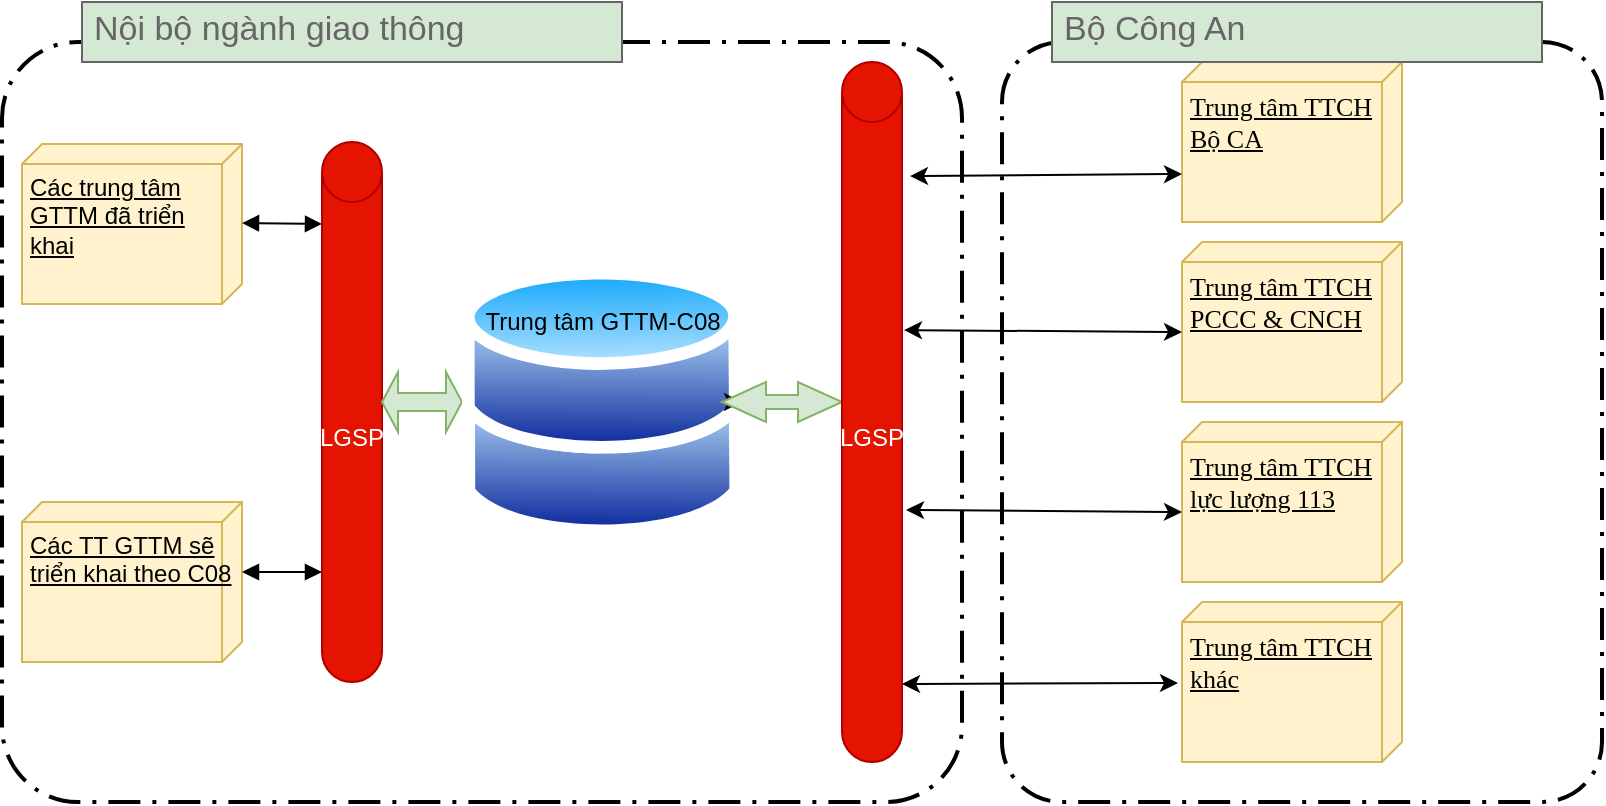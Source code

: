 <mxfile version="18.0.8" type="github">
  <diagram id="FuLM2dwRbdT0R5KT3Xkn" name="Page-1">
    <mxGraphModel dx="965" dy="597" grid="1" gridSize="10" guides="1" tooltips="1" connect="1" arrows="1" fold="1" page="1" pageScale="1" pageWidth="850" pageHeight="1100" math="0" shadow="0">
      <root>
        <mxCell id="0" />
        <mxCell id="1" parent="0" />
        <mxCell id="yMFvpwQABdbm5f0-RMPz-1" value="LGSP&lt;br&gt;" style="shape=cylinder3;whiteSpace=wrap;html=1;boundedLbl=1;backgroundOutline=1;size=15;fillColor=#e51400;fontColor=#ffffff;strokeColor=#B20000;" vertex="1" parent="1">
          <mxGeometry x="200" y="110" width="30" height="270" as="geometry" />
        </mxCell>
        <mxCell id="yMFvpwQABdbm5f0-RMPz-2" value="Các trung tâm &lt;br&gt;GTTM đã triển &lt;br&gt;khai" style="verticalAlign=top;align=left;spacingTop=8;spacingLeft=2;spacingRight=12;shape=cube;size=10;direction=south;fontStyle=4;html=1;fillColor=#fff2cc;strokeColor=#d6b656;" vertex="1" parent="1">
          <mxGeometry x="50" y="111" width="110" height="80" as="geometry" />
        </mxCell>
        <mxCell id="yMFvpwQABdbm5f0-RMPz-3" value="Các TT GTTM sẽ&lt;br&gt;triển khai theo C08" style="verticalAlign=top;align=left;spacingTop=8;spacingLeft=2;spacingRight=12;shape=cube;size=10;direction=south;fontStyle=4;html=1;fillColor=#fff2cc;strokeColor=#d6b656;" vertex="1" parent="1">
          <mxGeometry x="50" y="290" width="110" height="80" as="geometry" />
        </mxCell>
        <mxCell id="yMFvpwQABdbm5f0-RMPz-4" value="" style="shape=doubleArrow;whiteSpace=wrap;html=1;fillColor=#d5e8d4;strokeColor=#82b366;movable=0;resizable=0;rotatable=0;deletable=0;editable=0;connectable=0;" vertex="1" parent="1">
          <mxGeometry x="230" y="225" width="40" height="30" as="geometry" />
        </mxCell>
        <mxCell id="yMFvpwQABdbm5f0-RMPz-5" value="Trung tâm TTCH&lt;br&gt;Bộ CA" style="verticalAlign=top;align=left;spacingTop=8;spacingLeft=2;spacingRight=12;shape=cube;size=10;direction=south;fontStyle=4;html=1;fillColor=#fff2cc;strokeColor=#d6b656;fontFamily=Times New Roman;fontSize=13;" vertex="1" parent="1">
          <mxGeometry x="630" y="70" width="110" height="80" as="geometry" />
        </mxCell>
        <mxCell id="yMFvpwQABdbm5f0-RMPz-6" value="" style="endArrow=block;startArrow=block;endFill=1;startFill=1;html=1;rounded=0;fontFamily=Helvetica;fontSize=12;fontColor=default;" edge="1" parent="1">
          <mxGeometry width="160" relative="1" as="geometry">
            <mxPoint x="160" y="150.5" as="sourcePoint" />
            <mxPoint x="200" y="151" as="targetPoint" />
          </mxGeometry>
        </mxCell>
        <mxCell id="yMFvpwQABdbm5f0-RMPz-7" value="" style="endArrow=block;startArrow=block;endFill=1;startFill=1;html=1;rounded=0;fontFamily=Helvetica;fontSize=12;fontColor=default;exitX=0;exitY=0;exitDx=35;exitDy=0;exitPerimeter=0;" edge="1" parent="1" source="yMFvpwQABdbm5f0-RMPz-3">
          <mxGeometry width="160" relative="1" as="geometry">
            <mxPoint x="150" y="160" as="sourcePoint" />
            <mxPoint x="200" y="325" as="targetPoint" />
            <Array as="points" />
          </mxGeometry>
        </mxCell>
        <mxCell id="yMFvpwQABdbm5f0-RMPz-8" value="" style="aspect=fixed;perimeter=ellipsePerimeter;html=1;align=center;shadow=0;dashed=0;spacingTop=3;image;image=img/lib/active_directory/databases.svg;labelBackgroundColor=default;labelBorderColor=none;fontFamily=Helvetica;fontSize=12;fontColor=default;strokeColor=default;fillColor=default;" vertex="1" parent="1">
          <mxGeometry x="270" y="171.4" width="140" height="137.2" as="geometry" />
        </mxCell>
        <mxCell id="yMFvpwQABdbm5f0-RMPz-9" value="Trung tâm GTTM-C08" style="text;html=1;align=center;verticalAlign=middle;resizable=0;points=[];autosize=1;strokeColor=none;fillColor=none;fontSize=12;fontFamily=Helvetica;fontColor=default;" vertex="1" parent="1">
          <mxGeometry x="275" y="190" width="130" height="20" as="geometry" />
        </mxCell>
        <mxCell id="yMFvpwQABdbm5f0-RMPz-10" value="&lt;span style=&quot;font-size: 13px ; line-height: 115%&quot;&gt;Trung tâm TTCH&lt;br&gt;PCCC &amp;amp; CNCH&lt;br&gt;&lt;/span&gt;" style="verticalAlign=top;align=left;spacingTop=8;spacingLeft=2;spacingRight=12;shape=cube;size=10;direction=south;fontStyle=4;html=1;fillColor=#fff2cc;strokeColor=#d6b656;fontFamily=Times New Roman;fontSize=13;" vertex="1" parent="1">
          <mxGeometry x="630" y="160" width="110" height="80" as="geometry" />
        </mxCell>
        <mxCell id="yMFvpwQABdbm5f0-RMPz-11" value="&lt;span style=&quot;font-size: 13px ; line-height: 115%&quot;&gt;Trung tâm TTCH &lt;br&gt;lực lượng 113&lt;br&gt;&lt;/span&gt;" style="verticalAlign=top;align=left;spacingTop=8;spacingLeft=2;spacingRight=12;shape=cube;size=10;direction=south;fontStyle=4;html=1;fillColor=#fff2cc;strokeColor=#d6b656;fontFamily=Times New Roman;fontSize=13;" vertex="1" parent="1">
          <mxGeometry x="630" y="250" width="110" height="80" as="geometry" />
        </mxCell>
        <mxCell id="yMFvpwQABdbm5f0-RMPz-12" style="edgeStyle=orthogonalEdgeStyle;rounded=0;orthogonalLoop=1;jettySize=auto;html=1;exitX=0;exitY=0.5;exitDx=0;exitDy=0;exitPerimeter=0;entryX=1;entryY=0.5;entryDx=0;entryDy=0;fontFamily=Helvetica;fontSize=13;fontColor=#000000;" edge="1" parent="1" source="yMFvpwQABdbm5f0-RMPz-13" target="yMFvpwQABdbm5f0-RMPz-8">
          <mxGeometry relative="1" as="geometry" />
        </mxCell>
        <mxCell id="yMFvpwQABdbm5f0-RMPz-13" value="" style="html=1;shadow=0;dashed=0;align=center;verticalAlign=middle;shape=mxgraph.arrows2.twoWayArrow;dy=0.65;dx=22;fillColor=#d5e8d4;strokeColor=#82b366;" vertex="1" parent="1">
          <mxGeometry x="400" y="230" width="60" height="20" as="geometry" />
        </mxCell>
        <mxCell id="yMFvpwQABdbm5f0-RMPz-14" value="LGSP&lt;br&gt;" style="shape=cylinder3;whiteSpace=wrap;html=1;boundedLbl=1;backgroundOutline=1;size=15;fillColor=#e51400;fontColor=#ffffff;strokeColor=#B20000;" vertex="1" parent="1">
          <mxGeometry x="460" y="70" width="30" height="350" as="geometry" />
        </mxCell>
        <mxCell id="yMFvpwQABdbm5f0-RMPz-15" value="" style="endArrow=classic;startArrow=classic;html=1;rounded=0;fontFamily=Helvetica;fontSize=12;fontColor=default;exitX=1.133;exitY=0.163;exitDx=0;exitDy=0;exitPerimeter=0;" edge="1" parent="1" source="yMFvpwQABdbm5f0-RMPz-14">
          <mxGeometry width="50" height="50" relative="1" as="geometry">
            <mxPoint x="620" y="176" as="sourcePoint" />
            <mxPoint x="630" y="126" as="targetPoint" />
          </mxGeometry>
        </mxCell>
        <mxCell id="yMFvpwQABdbm5f0-RMPz-16" value="" style="endArrow=classic;startArrow=classic;html=1;rounded=0;fontFamily=Helvetica;fontSize=12;fontColor=default;entryX=0;entryY=0;entryDx=45;entryDy=110;entryPerimeter=0;exitX=1.033;exitY=0.383;exitDx=0;exitDy=0;exitPerimeter=0;" edge="1" parent="1" source="yMFvpwQABdbm5f0-RMPz-14" target="yMFvpwQABdbm5f0-RMPz-10">
          <mxGeometry width="50" height="50" relative="1" as="geometry">
            <mxPoint x="512" y="270" as="sourcePoint" />
            <mxPoint x="670" y="225" as="targetPoint" />
          </mxGeometry>
        </mxCell>
        <mxCell id="yMFvpwQABdbm5f0-RMPz-17" value="" style="endArrow=classic;startArrow=classic;html=1;rounded=0;fontFamily=Helvetica;fontSize=12;fontColor=default;exitX=1.067;exitY=0.64;exitDx=0;exitDy=0;exitPerimeter=0;entryX=0;entryY=0;entryDx=45;entryDy=110;entryPerimeter=0;" edge="1" parent="1" source="yMFvpwQABdbm5f0-RMPz-14" target="yMFvpwQABdbm5f0-RMPz-11">
          <mxGeometry width="50" height="50" relative="1" as="geometry">
            <mxPoint x="530" y="275" as="sourcePoint" />
            <mxPoint x="690" y="146" as="targetPoint" />
          </mxGeometry>
        </mxCell>
        <mxCell id="yMFvpwQABdbm5f0-RMPz-18" value="&lt;span style=&quot;font-size: 13px ; line-height: 115%&quot;&gt;Trung tâm TTCH &lt;br&gt;khác&lt;br&gt;&lt;/span&gt;" style="verticalAlign=top;align=left;spacingTop=8;spacingLeft=2;spacingRight=12;shape=cube;size=10;direction=south;fontStyle=4;html=1;fillColor=#fff2cc;strokeColor=#d6b656;fontFamily=Times New Roman;fontSize=13;" vertex="1" parent="1">
          <mxGeometry x="630" y="340" width="110" height="80" as="geometry" />
        </mxCell>
        <mxCell id="yMFvpwQABdbm5f0-RMPz-19" value="" style="points=[[0.25,0,0],[0.5,0,0],[0.75,0,0],[1,0.25,0],[1,0.5,0],[1,0.75,0],[0.75,1,0],[0.5,1,0],[0.25,1,0],[0,0.75,0],[0,0.5,0],[0,0.25,0]];rounded=1;arcSize=10;dashed=1;strokeColor=#000000;fillColor=none;gradientColor=none;dashPattern=8 3 1 3;strokeWidth=2;fontFamily=Helvetica;fontSize=13;fontColor=#000000;html=1;" vertex="1" parent="1">
          <mxGeometry x="40" y="60" width="480" height="380" as="geometry" />
        </mxCell>
        <mxCell id="yMFvpwQABdbm5f0-RMPz-20" value="" style="endArrow=classic;startArrow=classic;html=1;rounded=0;fontFamily=Helvetica;fontSize=12;fontColor=default;entryX=0;entryY=0;entryDx=45;entryDy=110;entryPerimeter=0;" edge="1" parent="1">
          <mxGeometry width="50" height="50" relative="1" as="geometry">
            <mxPoint x="490" y="381" as="sourcePoint" />
            <mxPoint x="627.99" y="380.5" as="targetPoint" />
          </mxGeometry>
        </mxCell>
        <mxCell id="yMFvpwQABdbm5f0-RMPz-21" value="" style="points=[[0.25,0,0],[0.5,0,0],[0.75,0,0],[1,0.25,0],[1,0.5,0],[1,0.75,0],[0.75,1,0],[0.5,1,0],[0.25,1,0],[0,0.75,0],[0,0.5,0],[0,0.25,0]];rounded=1;arcSize=10;dashed=1;strokeColor=#000000;fillColor=none;gradientColor=none;dashPattern=8 3 1 3;strokeWidth=2;fontFamily=Helvetica;fontSize=13;fontColor=#000000;html=1;" vertex="1" parent="1">
          <mxGeometry x="540" y="60" width="300" height="380" as="geometry" />
        </mxCell>
        <mxCell id="yMFvpwQABdbm5f0-RMPz-22" value="Nội bộ ngành giao thông" style="strokeWidth=1;shadow=0;dashed=0;align=center;html=1;shape=mxgraph.mockup.text.textBox;fontColor=#666666;align=left;fontSize=17;spacingLeft=4;spacingTop=-3;strokeColor=#666666;mainText=;fontFamily=Helvetica;fillColor=#d5e8d4;" vertex="1" parent="1">
          <mxGeometry x="80" y="40" width="270" height="30" as="geometry" />
        </mxCell>
        <mxCell id="yMFvpwQABdbm5f0-RMPz-23" value="Bộ Công An" style="strokeWidth=1;shadow=0;dashed=0;align=center;html=1;shape=mxgraph.mockup.text.textBox;fontColor=#666666;align=left;fontSize=17;spacingLeft=4;spacingTop=-3;strokeColor=#666666;mainText=;fontFamily=Helvetica;fillColor=#d5e8d4;" vertex="1" parent="1">
          <mxGeometry x="565" y="40" width="245" height="30" as="geometry" />
        </mxCell>
      </root>
    </mxGraphModel>
  </diagram>
</mxfile>
